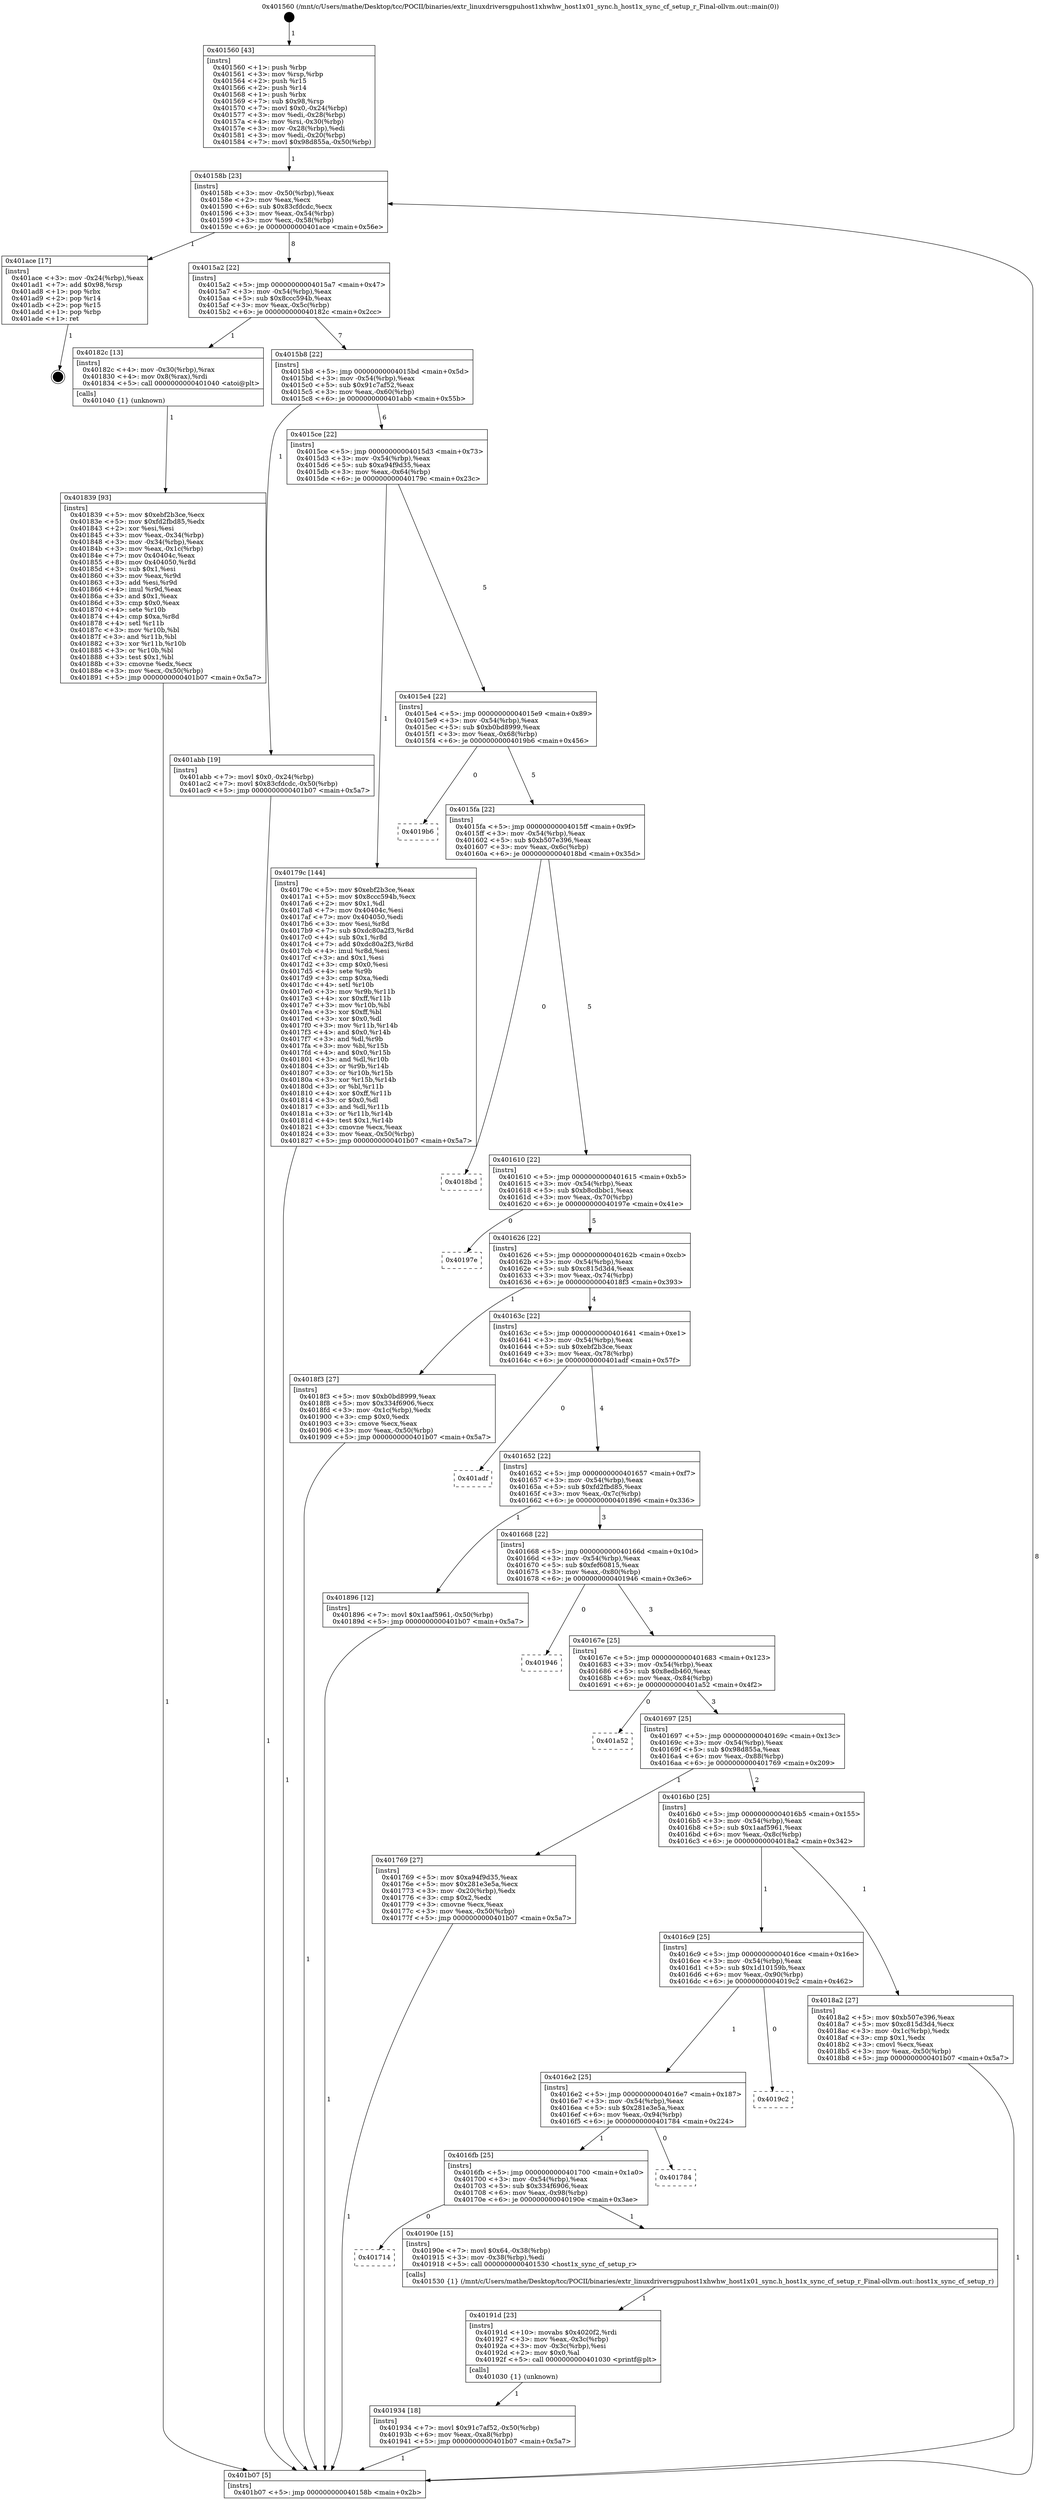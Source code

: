 digraph "0x401560" {
  label = "0x401560 (/mnt/c/Users/mathe/Desktop/tcc/POCII/binaries/extr_linuxdriversgpuhost1xhwhw_host1x01_sync.h_host1x_sync_cf_setup_r_Final-ollvm.out::main(0))"
  labelloc = "t"
  node[shape=record]

  Entry [label="",width=0.3,height=0.3,shape=circle,fillcolor=black,style=filled]
  "0x40158b" [label="{
     0x40158b [23]\l
     | [instrs]\l
     &nbsp;&nbsp;0x40158b \<+3\>: mov -0x50(%rbp),%eax\l
     &nbsp;&nbsp;0x40158e \<+2\>: mov %eax,%ecx\l
     &nbsp;&nbsp;0x401590 \<+6\>: sub $0x83cfdcdc,%ecx\l
     &nbsp;&nbsp;0x401596 \<+3\>: mov %eax,-0x54(%rbp)\l
     &nbsp;&nbsp;0x401599 \<+3\>: mov %ecx,-0x58(%rbp)\l
     &nbsp;&nbsp;0x40159c \<+6\>: je 0000000000401ace \<main+0x56e\>\l
  }"]
  "0x401ace" [label="{
     0x401ace [17]\l
     | [instrs]\l
     &nbsp;&nbsp;0x401ace \<+3\>: mov -0x24(%rbp),%eax\l
     &nbsp;&nbsp;0x401ad1 \<+7\>: add $0x98,%rsp\l
     &nbsp;&nbsp;0x401ad8 \<+1\>: pop %rbx\l
     &nbsp;&nbsp;0x401ad9 \<+2\>: pop %r14\l
     &nbsp;&nbsp;0x401adb \<+2\>: pop %r15\l
     &nbsp;&nbsp;0x401add \<+1\>: pop %rbp\l
     &nbsp;&nbsp;0x401ade \<+1\>: ret\l
  }"]
  "0x4015a2" [label="{
     0x4015a2 [22]\l
     | [instrs]\l
     &nbsp;&nbsp;0x4015a2 \<+5\>: jmp 00000000004015a7 \<main+0x47\>\l
     &nbsp;&nbsp;0x4015a7 \<+3\>: mov -0x54(%rbp),%eax\l
     &nbsp;&nbsp;0x4015aa \<+5\>: sub $0x8ccc594b,%eax\l
     &nbsp;&nbsp;0x4015af \<+3\>: mov %eax,-0x5c(%rbp)\l
     &nbsp;&nbsp;0x4015b2 \<+6\>: je 000000000040182c \<main+0x2cc\>\l
  }"]
  Exit [label="",width=0.3,height=0.3,shape=circle,fillcolor=black,style=filled,peripheries=2]
  "0x40182c" [label="{
     0x40182c [13]\l
     | [instrs]\l
     &nbsp;&nbsp;0x40182c \<+4\>: mov -0x30(%rbp),%rax\l
     &nbsp;&nbsp;0x401830 \<+4\>: mov 0x8(%rax),%rdi\l
     &nbsp;&nbsp;0x401834 \<+5\>: call 0000000000401040 \<atoi@plt\>\l
     | [calls]\l
     &nbsp;&nbsp;0x401040 \{1\} (unknown)\l
  }"]
  "0x4015b8" [label="{
     0x4015b8 [22]\l
     | [instrs]\l
     &nbsp;&nbsp;0x4015b8 \<+5\>: jmp 00000000004015bd \<main+0x5d\>\l
     &nbsp;&nbsp;0x4015bd \<+3\>: mov -0x54(%rbp),%eax\l
     &nbsp;&nbsp;0x4015c0 \<+5\>: sub $0x91c7af52,%eax\l
     &nbsp;&nbsp;0x4015c5 \<+3\>: mov %eax,-0x60(%rbp)\l
     &nbsp;&nbsp;0x4015c8 \<+6\>: je 0000000000401abb \<main+0x55b\>\l
  }"]
  "0x401934" [label="{
     0x401934 [18]\l
     | [instrs]\l
     &nbsp;&nbsp;0x401934 \<+7\>: movl $0x91c7af52,-0x50(%rbp)\l
     &nbsp;&nbsp;0x40193b \<+6\>: mov %eax,-0xa8(%rbp)\l
     &nbsp;&nbsp;0x401941 \<+5\>: jmp 0000000000401b07 \<main+0x5a7\>\l
  }"]
  "0x401abb" [label="{
     0x401abb [19]\l
     | [instrs]\l
     &nbsp;&nbsp;0x401abb \<+7\>: movl $0x0,-0x24(%rbp)\l
     &nbsp;&nbsp;0x401ac2 \<+7\>: movl $0x83cfdcdc,-0x50(%rbp)\l
     &nbsp;&nbsp;0x401ac9 \<+5\>: jmp 0000000000401b07 \<main+0x5a7\>\l
  }"]
  "0x4015ce" [label="{
     0x4015ce [22]\l
     | [instrs]\l
     &nbsp;&nbsp;0x4015ce \<+5\>: jmp 00000000004015d3 \<main+0x73\>\l
     &nbsp;&nbsp;0x4015d3 \<+3\>: mov -0x54(%rbp),%eax\l
     &nbsp;&nbsp;0x4015d6 \<+5\>: sub $0xa94f9d35,%eax\l
     &nbsp;&nbsp;0x4015db \<+3\>: mov %eax,-0x64(%rbp)\l
     &nbsp;&nbsp;0x4015de \<+6\>: je 000000000040179c \<main+0x23c\>\l
  }"]
  "0x40191d" [label="{
     0x40191d [23]\l
     | [instrs]\l
     &nbsp;&nbsp;0x40191d \<+10\>: movabs $0x4020f2,%rdi\l
     &nbsp;&nbsp;0x401927 \<+3\>: mov %eax,-0x3c(%rbp)\l
     &nbsp;&nbsp;0x40192a \<+3\>: mov -0x3c(%rbp),%esi\l
     &nbsp;&nbsp;0x40192d \<+2\>: mov $0x0,%al\l
     &nbsp;&nbsp;0x40192f \<+5\>: call 0000000000401030 \<printf@plt\>\l
     | [calls]\l
     &nbsp;&nbsp;0x401030 \{1\} (unknown)\l
  }"]
  "0x40179c" [label="{
     0x40179c [144]\l
     | [instrs]\l
     &nbsp;&nbsp;0x40179c \<+5\>: mov $0xebf2b3ce,%eax\l
     &nbsp;&nbsp;0x4017a1 \<+5\>: mov $0x8ccc594b,%ecx\l
     &nbsp;&nbsp;0x4017a6 \<+2\>: mov $0x1,%dl\l
     &nbsp;&nbsp;0x4017a8 \<+7\>: mov 0x40404c,%esi\l
     &nbsp;&nbsp;0x4017af \<+7\>: mov 0x404050,%edi\l
     &nbsp;&nbsp;0x4017b6 \<+3\>: mov %esi,%r8d\l
     &nbsp;&nbsp;0x4017b9 \<+7\>: sub $0xdc80a2f3,%r8d\l
     &nbsp;&nbsp;0x4017c0 \<+4\>: sub $0x1,%r8d\l
     &nbsp;&nbsp;0x4017c4 \<+7\>: add $0xdc80a2f3,%r8d\l
     &nbsp;&nbsp;0x4017cb \<+4\>: imul %r8d,%esi\l
     &nbsp;&nbsp;0x4017cf \<+3\>: and $0x1,%esi\l
     &nbsp;&nbsp;0x4017d2 \<+3\>: cmp $0x0,%esi\l
     &nbsp;&nbsp;0x4017d5 \<+4\>: sete %r9b\l
     &nbsp;&nbsp;0x4017d9 \<+3\>: cmp $0xa,%edi\l
     &nbsp;&nbsp;0x4017dc \<+4\>: setl %r10b\l
     &nbsp;&nbsp;0x4017e0 \<+3\>: mov %r9b,%r11b\l
     &nbsp;&nbsp;0x4017e3 \<+4\>: xor $0xff,%r11b\l
     &nbsp;&nbsp;0x4017e7 \<+3\>: mov %r10b,%bl\l
     &nbsp;&nbsp;0x4017ea \<+3\>: xor $0xff,%bl\l
     &nbsp;&nbsp;0x4017ed \<+3\>: xor $0x0,%dl\l
     &nbsp;&nbsp;0x4017f0 \<+3\>: mov %r11b,%r14b\l
     &nbsp;&nbsp;0x4017f3 \<+4\>: and $0x0,%r14b\l
     &nbsp;&nbsp;0x4017f7 \<+3\>: and %dl,%r9b\l
     &nbsp;&nbsp;0x4017fa \<+3\>: mov %bl,%r15b\l
     &nbsp;&nbsp;0x4017fd \<+4\>: and $0x0,%r15b\l
     &nbsp;&nbsp;0x401801 \<+3\>: and %dl,%r10b\l
     &nbsp;&nbsp;0x401804 \<+3\>: or %r9b,%r14b\l
     &nbsp;&nbsp;0x401807 \<+3\>: or %r10b,%r15b\l
     &nbsp;&nbsp;0x40180a \<+3\>: xor %r15b,%r14b\l
     &nbsp;&nbsp;0x40180d \<+3\>: or %bl,%r11b\l
     &nbsp;&nbsp;0x401810 \<+4\>: xor $0xff,%r11b\l
     &nbsp;&nbsp;0x401814 \<+3\>: or $0x0,%dl\l
     &nbsp;&nbsp;0x401817 \<+3\>: and %dl,%r11b\l
     &nbsp;&nbsp;0x40181a \<+3\>: or %r11b,%r14b\l
     &nbsp;&nbsp;0x40181d \<+4\>: test $0x1,%r14b\l
     &nbsp;&nbsp;0x401821 \<+3\>: cmovne %ecx,%eax\l
     &nbsp;&nbsp;0x401824 \<+3\>: mov %eax,-0x50(%rbp)\l
     &nbsp;&nbsp;0x401827 \<+5\>: jmp 0000000000401b07 \<main+0x5a7\>\l
  }"]
  "0x4015e4" [label="{
     0x4015e4 [22]\l
     | [instrs]\l
     &nbsp;&nbsp;0x4015e4 \<+5\>: jmp 00000000004015e9 \<main+0x89\>\l
     &nbsp;&nbsp;0x4015e9 \<+3\>: mov -0x54(%rbp),%eax\l
     &nbsp;&nbsp;0x4015ec \<+5\>: sub $0xb0bd8999,%eax\l
     &nbsp;&nbsp;0x4015f1 \<+3\>: mov %eax,-0x68(%rbp)\l
     &nbsp;&nbsp;0x4015f4 \<+6\>: je 00000000004019b6 \<main+0x456\>\l
  }"]
  "0x401714" [label="{
     0x401714\l
  }", style=dashed]
  "0x4019b6" [label="{
     0x4019b6\l
  }", style=dashed]
  "0x4015fa" [label="{
     0x4015fa [22]\l
     | [instrs]\l
     &nbsp;&nbsp;0x4015fa \<+5\>: jmp 00000000004015ff \<main+0x9f\>\l
     &nbsp;&nbsp;0x4015ff \<+3\>: mov -0x54(%rbp),%eax\l
     &nbsp;&nbsp;0x401602 \<+5\>: sub $0xb507e396,%eax\l
     &nbsp;&nbsp;0x401607 \<+3\>: mov %eax,-0x6c(%rbp)\l
     &nbsp;&nbsp;0x40160a \<+6\>: je 00000000004018bd \<main+0x35d\>\l
  }"]
  "0x40190e" [label="{
     0x40190e [15]\l
     | [instrs]\l
     &nbsp;&nbsp;0x40190e \<+7\>: movl $0x64,-0x38(%rbp)\l
     &nbsp;&nbsp;0x401915 \<+3\>: mov -0x38(%rbp),%edi\l
     &nbsp;&nbsp;0x401918 \<+5\>: call 0000000000401530 \<host1x_sync_cf_setup_r\>\l
     | [calls]\l
     &nbsp;&nbsp;0x401530 \{1\} (/mnt/c/Users/mathe/Desktop/tcc/POCII/binaries/extr_linuxdriversgpuhost1xhwhw_host1x01_sync.h_host1x_sync_cf_setup_r_Final-ollvm.out::host1x_sync_cf_setup_r)\l
  }"]
  "0x4018bd" [label="{
     0x4018bd\l
  }", style=dashed]
  "0x401610" [label="{
     0x401610 [22]\l
     | [instrs]\l
     &nbsp;&nbsp;0x401610 \<+5\>: jmp 0000000000401615 \<main+0xb5\>\l
     &nbsp;&nbsp;0x401615 \<+3\>: mov -0x54(%rbp),%eax\l
     &nbsp;&nbsp;0x401618 \<+5\>: sub $0xb8cdbbc1,%eax\l
     &nbsp;&nbsp;0x40161d \<+3\>: mov %eax,-0x70(%rbp)\l
     &nbsp;&nbsp;0x401620 \<+6\>: je 000000000040197e \<main+0x41e\>\l
  }"]
  "0x4016fb" [label="{
     0x4016fb [25]\l
     | [instrs]\l
     &nbsp;&nbsp;0x4016fb \<+5\>: jmp 0000000000401700 \<main+0x1a0\>\l
     &nbsp;&nbsp;0x401700 \<+3\>: mov -0x54(%rbp),%eax\l
     &nbsp;&nbsp;0x401703 \<+5\>: sub $0x334f6906,%eax\l
     &nbsp;&nbsp;0x401708 \<+6\>: mov %eax,-0x98(%rbp)\l
     &nbsp;&nbsp;0x40170e \<+6\>: je 000000000040190e \<main+0x3ae\>\l
  }"]
  "0x40197e" [label="{
     0x40197e\l
  }", style=dashed]
  "0x401626" [label="{
     0x401626 [22]\l
     | [instrs]\l
     &nbsp;&nbsp;0x401626 \<+5\>: jmp 000000000040162b \<main+0xcb\>\l
     &nbsp;&nbsp;0x40162b \<+3\>: mov -0x54(%rbp),%eax\l
     &nbsp;&nbsp;0x40162e \<+5\>: sub $0xc815d3d4,%eax\l
     &nbsp;&nbsp;0x401633 \<+3\>: mov %eax,-0x74(%rbp)\l
     &nbsp;&nbsp;0x401636 \<+6\>: je 00000000004018f3 \<main+0x393\>\l
  }"]
  "0x401784" [label="{
     0x401784\l
  }", style=dashed]
  "0x4018f3" [label="{
     0x4018f3 [27]\l
     | [instrs]\l
     &nbsp;&nbsp;0x4018f3 \<+5\>: mov $0xb0bd8999,%eax\l
     &nbsp;&nbsp;0x4018f8 \<+5\>: mov $0x334f6906,%ecx\l
     &nbsp;&nbsp;0x4018fd \<+3\>: mov -0x1c(%rbp),%edx\l
     &nbsp;&nbsp;0x401900 \<+3\>: cmp $0x0,%edx\l
     &nbsp;&nbsp;0x401903 \<+3\>: cmove %ecx,%eax\l
     &nbsp;&nbsp;0x401906 \<+3\>: mov %eax,-0x50(%rbp)\l
     &nbsp;&nbsp;0x401909 \<+5\>: jmp 0000000000401b07 \<main+0x5a7\>\l
  }"]
  "0x40163c" [label="{
     0x40163c [22]\l
     | [instrs]\l
     &nbsp;&nbsp;0x40163c \<+5\>: jmp 0000000000401641 \<main+0xe1\>\l
     &nbsp;&nbsp;0x401641 \<+3\>: mov -0x54(%rbp),%eax\l
     &nbsp;&nbsp;0x401644 \<+5\>: sub $0xebf2b3ce,%eax\l
     &nbsp;&nbsp;0x401649 \<+3\>: mov %eax,-0x78(%rbp)\l
     &nbsp;&nbsp;0x40164c \<+6\>: je 0000000000401adf \<main+0x57f\>\l
  }"]
  "0x4016e2" [label="{
     0x4016e2 [25]\l
     | [instrs]\l
     &nbsp;&nbsp;0x4016e2 \<+5\>: jmp 00000000004016e7 \<main+0x187\>\l
     &nbsp;&nbsp;0x4016e7 \<+3\>: mov -0x54(%rbp),%eax\l
     &nbsp;&nbsp;0x4016ea \<+5\>: sub $0x281e3e5a,%eax\l
     &nbsp;&nbsp;0x4016ef \<+6\>: mov %eax,-0x94(%rbp)\l
     &nbsp;&nbsp;0x4016f5 \<+6\>: je 0000000000401784 \<main+0x224\>\l
  }"]
  "0x401adf" [label="{
     0x401adf\l
  }", style=dashed]
  "0x401652" [label="{
     0x401652 [22]\l
     | [instrs]\l
     &nbsp;&nbsp;0x401652 \<+5\>: jmp 0000000000401657 \<main+0xf7\>\l
     &nbsp;&nbsp;0x401657 \<+3\>: mov -0x54(%rbp),%eax\l
     &nbsp;&nbsp;0x40165a \<+5\>: sub $0xfd2fbd85,%eax\l
     &nbsp;&nbsp;0x40165f \<+3\>: mov %eax,-0x7c(%rbp)\l
     &nbsp;&nbsp;0x401662 \<+6\>: je 0000000000401896 \<main+0x336\>\l
  }"]
  "0x4019c2" [label="{
     0x4019c2\l
  }", style=dashed]
  "0x401896" [label="{
     0x401896 [12]\l
     | [instrs]\l
     &nbsp;&nbsp;0x401896 \<+7\>: movl $0x1aaf5961,-0x50(%rbp)\l
     &nbsp;&nbsp;0x40189d \<+5\>: jmp 0000000000401b07 \<main+0x5a7\>\l
  }"]
  "0x401668" [label="{
     0x401668 [22]\l
     | [instrs]\l
     &nbsp;&nbsp;0x401668 \<+5\>: jmp 000000000040166d \<main+0x10d\>\l
     &nbsp;&nbsp;0x40166d \<+3\>: mov -0x54(%rbp),%eax\l
     &nbsp;&nbsp;0x401670 \<+5\>: sub $0xfef60815,%eax\l
     &nbsp;&nbsp;0x401675 \<+3\>: mov %eax,-0x80(%rbp)\l
     &nbsp;&nbsp;0x401678 \<+6\>: je 0000000000401946 \<main+0x3e6\>\l
  }"]
  "0x4016c9" [label="{
     0x4016c9 [25]\l
     | [instrs]\l
     &nbsp;&nbsp;0x4016c9 \<+5\>: jmp 00000000004016ce \<main+0x16e\>\l
     &nbsp;&nbsp;0x4016ce \<+3\>: mov -0x54(%rbp),%eax\l
     &nbsp;&nbsp;0x4016d1 \<+5\>: sub $0x1d10159b,%eax\l
     &nbsp;&nbsp;0x4016d6 \<+6\>: mov %eax,-0x90(%rbp)\l
     &nbsp;&nbsp;0x4016dc \<+6\>: je 00000000004019c2 \<main+0x462\>\l
  }"]
  "0x401946" [label="{
     0x401946\l
  }", style=dashed]
  "0x40167e" [label="{
     0x40167e [25]\l
     | [instrs]\l
     &nbsp;&nbsp;0x40167e \<+5\>: jmp 0000000000401683 \<main+0x123\>\l
     &nbsp;&nbsp;0x401683 \<+3\>: mov -0x54(%rbp),%eax\l
     &nbsp;&nbsp;0x401686 \<+5\>: sub $0x8edb460,%eax\l
     &nbsp;&nbsp;0x40168b \<+6\>: mov %eax,-0x84(%rbp)\l
     &nbsp;&nbsp;0x401691 \<+6\>: je 0000000000401a52 \<main+0x4f2\>\l
  }"]
  "0x4018a2" [label="{
     0x4018a2 [27]\l
     | [instrs]\l
     &nbsp;&nbsp;0x4018a2 \<+5\>: mov $0xb507e396,%eax\l
     &nbsp;&nbsp;0x4018a7 \<+5\>: mov $0xc815d3d4,%ecx\l
     &nbsp;&nbsp;0x4018ac \<+3\>: mov -0x1c(%rbp),%edx\l
     &nbsp;&nbsp;0x4018af \<+3\>: cmp $0x1,%edx\l
     &nbsp;&nbsp;0x4018b2 \<+3\>: cmovl %ecx,%eax\l
     &nbsp;&nbsp;0x4018b5 \<+3\>: mov %eax,-0x50(%rbp)\l
     &nbsp;&nbsp;0x4018b8 \<+5\>: jmp 0000000000401b07 \<main+0x5a7\>\l
  }"]
  "0x401a52" [label="{
     0x401a52\l
  }", style=dashed]
  "0x401697" [label="{
     0x401697 [25]\l
     | [instrs]\l
     &nbsp;&nbsp;0x401697 \<+5\>: jmp 000000000040169c \<main+0x13c\>\l
     &nbsp;&nbsp;0x40169c \<+3\>: mov -0x54(%rbp),%eax\l
     &nbsp;&nbsp;0x40169f \<+5\>: sub $0x98d855a,%eax\l
     &nbsp;&nbsp;0x4016a4 \<+6\>: mov %eax,-0x88(%rbp)\l
     &nbsp;&nbsp;0x4016aa \<+6\>: je 0000000000401769 \<main+0x209\>\l
  }"]
  "0x401839" [label="{
     0x401839 [93]\l
     | [instrs]\l
     &nbsp;&nbsp;0x401839 \<+5\>: mov $0xebf2b3ce,%ecx\l
     &nbsp;&nbsp;0x40183e \<+5\>: mov $0xfd2fbd85,%edx\l
     &nbsp;&nbsp;0x401843 \<+2\>: xor %esi,%esi\l
     &nbsp;&nbsp;0x401845 \<+3\>: mov %eax,-0x34(%rbp)\l
     &nbsp;&nbsp;0x401848 \<+3\>: mov -0x34(%rbp),%eax\l
     &nbsp;&nbsp;0x40184b \<+3\>: mov %eax,-0x1c(%rbp)\l
     &nbsp;&nbsp;0x40184e \<+7\>: mov 0x40404c,%eax\l
     &nbsp;&nbsp;0x401855 \<+8\>: mov 0x404050,%r8d\l
     &nbsp;&nbsp;0x40185d \<+3\>: sub $0x1,%esi\l
     &nbsp;&nbsp;0x401860 \<+3\>: mov %eax,%r9d\l
     &nbsp;&nbsp;0x401863 \<+3\>: add %esi,%r9d\l
     &nbsp;&nbsp;0x401866 \<+4\>: imul %r9d,%eax\l
     &nbsp;&nbsp;0x40186a \<+3\>: and $0x1,%eax\l
     &nbsp;&nbsp;0x40186d \<+3\>: cmp $0x0,%eax\l
     &nbsp;&nbsp;0x401870 \<+4\>: sete %r10b\l
     &nbsp;&nbsp;0x401874 \<+4\>: cmp $0xa,%r8d\l
     &nbsp;&nbsp;0x401878 \<+4\>: setl %r11b\l
     &nbsp;&nbsp;0x40187c \<+3\>: mov %r10b,%bl\l
     &nbsp;&nbsp;0x40187f \<+3\>: and %r11b,%bl\l
     &nbsp;&nbsp;0x401882 \<+3\>: xor %r11b,%r10b\l
     &nbsp;&nbsp;0x401885 \<+3\>: or %r10b,%bl\l
     &nbsp;&nbsp;0x401888 \<+3\>: test $0x1,%bl\l
     &nbsp;&nbsp;0x40188b \<+3\>: cmovne %edx,%ecx\l
     &nbsp;&nbsp;0x40188e \<+3\>: mov %ecx,-0x50(%rbp)\l
     &nbsp;&nbsp;0x401891 \<+5\>: jmp 0000000000401b07 \<main+0x5a7\>\l
  }"]
  "0x401769" [label="{
     0x401769 [27]\l
     | [instrs]\l
     &nbsp;&nbsp;0x401769 \<+5\>: mov $0xa94f9d35,%eax\l
     &nbsp;&nbsp;0x40176e \<+5\>: mov $0x281e3e5a,%ecx\l
     &nbsp;&nbsp;0x401773 \<+3\>: mov -0x20(%rbp),%edx\l
     &nbsp;&nbsp;0x401776 \<+3\>: cmp $0x2,%edx\l
     &nbsp;&nbsp;0x401779 \<+3\>: cmovne %ecx,%eax\l
     &nbsp;&nbsp;0x40177c \<+3\>: mov %eax,-0x50(%rbp)\l
     &nbsp;&nbsp;0x40177f \<+5\>: jmp 0000000000401b07 \<main+0x5a7\>\l
  }"]
  "0x4016b0" [label="{
     0x4016b0 [25]\l
     | [instrs]\l
     &nbsp;&nbsp;0x4016b0 \<+5\>: jmp 00000000004016b5 \<main+0x155\>\l
     &nbsp;&nbsp;0x4016b5 \<+3\>: mov -0x54(%rbp),%eax\l
     &nbsp;&nbsp;0x4016b8 \<+5\>: sub $0x1aaf5961,%eax\l
     &nbsp;&nbsp;0x4016bd \<+6\>: mov %eax,-0x8c(%rbp)\l
     &nbsp;&nbsp;0x4016c3 \<+6\>: je 00000000004018a2 \<main+0x342\>\l
  }"]
  "0x401b07" [label="{
     0x401b07 [5]\l
     | [instrs]\l
     &nbsp;&nbsp;0x401b07 \<+5\>: jmp 000000000040158b \<main+0x2b\>\l
  }"]
  "0x401560" [label="{
     0x401560 [43]\l
     | [instrs]\l
     &nbsp;&nbsp;0x401560 \<+1\>: push %rbp\l
     &nbsp;&nbsp;0x401561 \<+3\>: mov %rsp,%rbp\l
     &nbsp;&nbsp;0x401564 \<+2\>: push %r15\l
     &nbsp;&nbsp;0x401566 \<+2\>: push %r14\l
     &nbsp;&nbsp;0x401568 \<+1\>: push %rbx\l
     &nbsp;&nbsp;0x401569 \<+7\>: sub $0x98,%rsp\l
     &nbsp;&nbsp;0x401570 \<+7\>: movl $0x0,-0x24(%rbp)\l
     &nbsp;&nbsp;0x401577 \<+3\>: mov %edi,-0x28(%rbp)\l
     &nbsp;&nbsp;0x40157a \<+4\>: mov %rsi,-0x30(%rbp)\l
     &nbsp;&nbsp;0x40157e \<+3\>: mov -0x28(%rbp),%edi\l
     &nbsp;&nbsp;0x401581 \<+3\>: mov %edi,-0x20(%rbp)\l
     &nbsp;&nbsp;0x401584 \<+7\>: movl $0x98d855a,-0x50(%rbp)\l
  }"]
  Entry -> "0x401560" [label=" 1"]
  "0x40158b" -> "0x401ace" [label=" 1"]
  "0x40158b" -> "0x4015a2" [label=" 8"]
  "0x401ace" -> Exit [label=" 1"]
  "0x4015a2" -> "0x40182c" [label=" 1"]
  "0x4015a2" -> "0x4015b8" [label=" 7"]
  "0x401abb" -> "0x401b07" [label=" 1"]
  "0x4015b8" -> "0x401abb" [label=" 1"]
  "0x4015b8" -> "0x4015ce" [label=" 6"]
  "0x401934" -> "0x401b07" [label=" 1"]
  "0x4015ce" -> "0x40179c" [label=" 1"]
  "0x4015ce" -> "0x4015e4" [label=" 5"]
  "0x40191d" -> "0x401934" [label=" 1"]
  "0x4015e4" -> "0x4019b6" [label=" 0"]
  "0x4015e4" -> "0x4015fa" [label=" 5"]
  "0x40190e" -> "0x40191d" [label=" 1"]
  "0x4015fa" -> "0x4018bd" [label=" 0"]
  "0x4015fa" -> "0x401610" [label=" 5"]
  "0x4016fb" -> "0x401714" [label=" 0"]
  "0x401610" -> "0x40197e" [label=" 0"]
  "0x401610" -> "0x401626" [label=" 5"]
  "0x4016fb" -> "0x40190e" [label=" 1"]
  "0x401626" -> "0x4018f3" [label=" 1"]
  "0x401626" -> "0x40163c" [label=" 4"]
  "0x4016e2" -> "0x4016fb" [label=" 1"]
  "0x40163c" -> "0x401adf" [label=" 0"]
  "0x40163c" -> "0x401652" [label=" 4"]
  "0x4016e2" -> "0x401784" [label=" 0"]
  "0x401652" -> "0x401896" [label=" 1"]
  "0x401652" -> "0x401668" [label=" 3"]
  "0x4016c9" -> "0x4016e2" [label=" 1"]
  "0x401668" -> "0x401946" [label=" 0"]
  "0x401668" -> "0x40167e" [label=" 3"]
  "0x4016c9" -> "0x4019c2" [label=" 0"]
  "0x40167e" -> "0x401a52" [label=" 0"]
  "0x40167e" -> "0x401697" [label=" 3"]
  "0x4018f3" -> "0x401b07" [label=" 1"]
  "0x401697" -> "0x401769" [label=" 1"]
  "0x401697" -> "0x4016b0" [label=" 2"]
  "0x401769" -> "0x401b07" [label=" 1"]
  "0x401560" -> "0x40158b" [label=" 1"]
  "0x401b07" -> "0x40158b" [label=" 8"]
  "0x40179c" -> "0x401b07" [label=" 1"]
  "0x40182c" -> "0x401839" [label=" 1"]
  "0x401839" -> "0x401b07" [label=" 1"]
  "0x401896" -> "0x401b07" [label=" 1"]
  "0x4018a2" -> "0x401b07" [label=" 1"]
  "0x4016b0" -> "0x4018a2" [label=" 1"]
  "0x4016b0" -> "0x4016c9" [label=" 1"]
}
